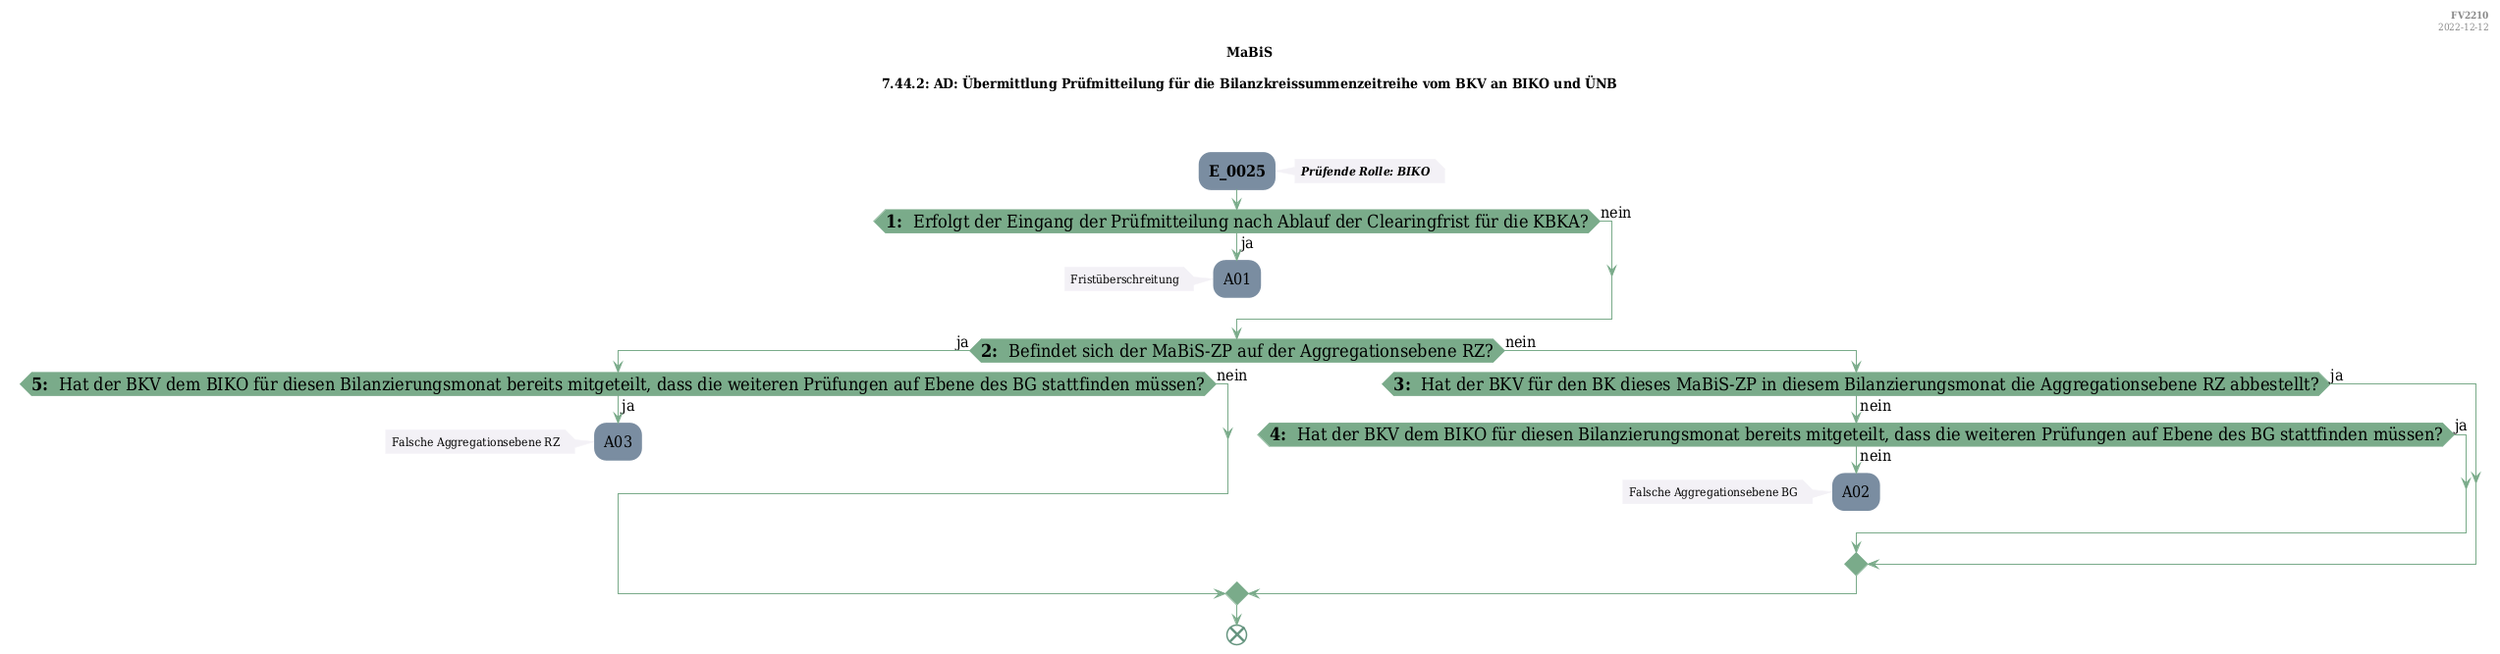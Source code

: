@startuml
skinparam Shadowing false
skinparam NoteBorderColor #f3f1f6
skinparam NoteBackgroundColor #f3f1f6
skinparam NoteFontSize 12
skinparam ActivityBorderColor none
skinparam ActivityBackgroundColor #7a8da1
skinparam ActivityFontSize 16
skinparam ArrowColor #7aab8a
skinparam ArrowFontSize 16
skinparam ActivityDiamondBackgroundColor #7aab8a
skinparam ActivityDiamondBorderColor #7aab8a
skinparam ActivityDiamondFontSize 18
skinparam defaultFontName DejaVu Serif Condensed
skinparam ActivityEndColor #669580

header
<b>FV2210
2022-12-12
endheader

title
MaBiS

7.44.2: AD: Übermittlung Prüfmitteilung für die Bilanzkreissummenzeitreihe vom BKV an BIKO und ÜNB



end title
:<b>E_0025</b>;
note right
<b><i>Prüfende Rolle: BIKO
end note

if (<b>1: </b> Erfolgt der Eingang der Prüfmitteilung nach Ablauf der Clearingfrist für die KBKA?) then (ja)
    :A01;
    note left
        Fristüberschreitung
    endnote
    kill;
else (nein)
endif
if (<b>2: </b> Befindet sich der MaBiS-ZP auf der Aggregationsebene RZ?) then (ja)
    if (<b>5: </b> Hat der BKV dem BIKO für diesen Bilanzierungsmonat bereits mitgeteilt, dass die weiteren Prüfungen auf Ebene des BG stattfinden müssen?) then (ja)
        :A03;
        note left
            Falsche Aggregationsebene RZ
        endnote
        kill;
    else (nein)
    endif
else (nein)
    if (<b>3: </b> Hat der BKV für den BK dieses MaBiS-ZP in diesem Bilanzierungsmonat die Aggregationsebene RZ abbestellt?) then (ja)
    else (nein)
        if (<b>4: </b> Hat der BKV dem BIKO für diesen Bilanzierungsmonat bereits mitgeteilt, dass die weiteren Prüfungen auf Ebene des BG stattfinden müssen?) then (ja)
        else (nein)
            :A02;
            note left
                Falsche Aggregationsebene BG
            endnote
            kill;
        endif
    endif
endif
end

@enduml
